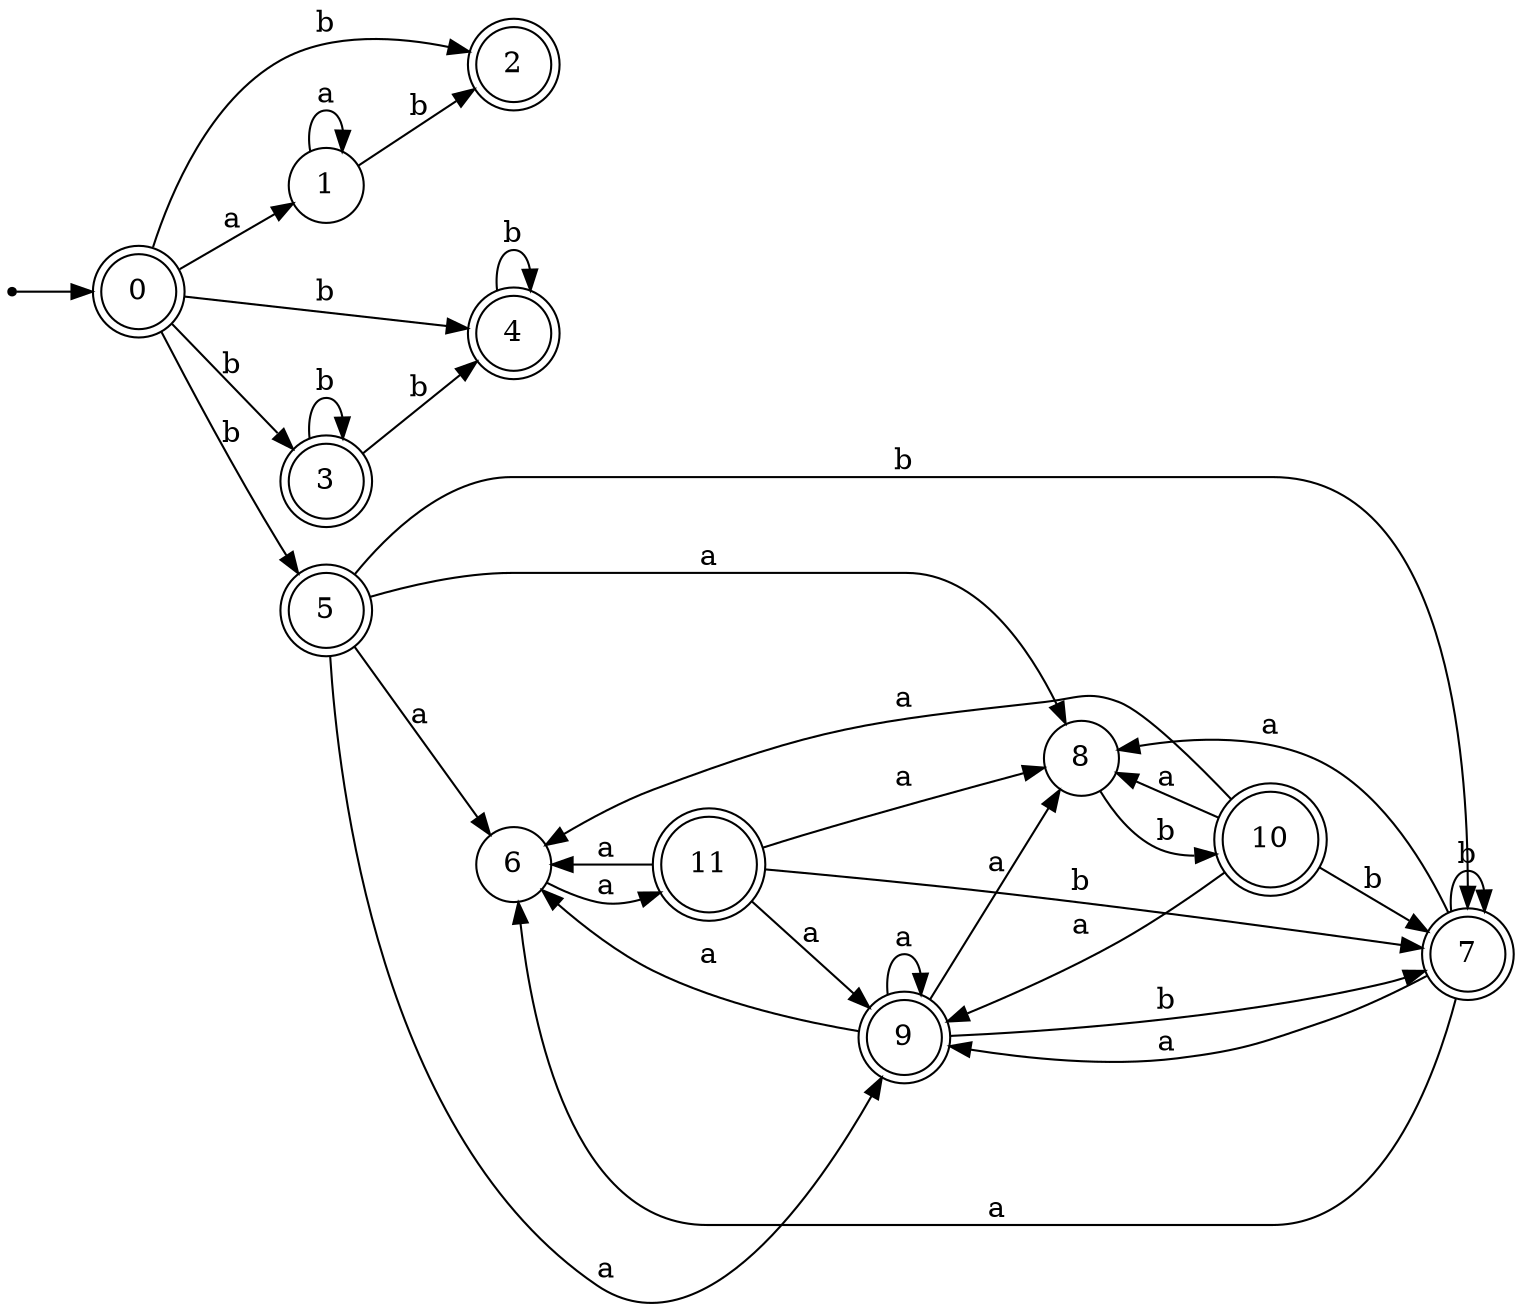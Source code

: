 digraph finite_state_machine {
rankdir=LR;
size="20,20";
node [shape = point]; "dummy0"
node [shape = doublecircle]; "0";"dummy0" -> "0";
node [shape = circle]; "1";
node [shape = doublecircle]; "2";node [shape = doublecircle]; "3";node [shape = doublecircle]; "4";node [shape = doublecircle]; "5";node [shape = circle]; "6";
node [shape = doublecircle]; "7";node [shape = circle]; "8";
node [shape = doublecircle]; "9";node [shape = doublecircle]; "10";node [shape = doublecircle]; "11";"0" -> "1" [label = "a"];
 "0" -> "2" [label = "b"];
 "0" -> "3" [label = "b"];
 "0" -> "4" [label = "b"];
 "0" -> "5" [label = "b"];
 "5" -> "8" [label = "a"];
 "5" -> "9" [label = "a"];
 "5" -> "6" [label = "a"];
 "5" -> "7" [label = "b"];
 "9" -> "8" [label = "a"];
 "9" -> "9" [label = "a"];
 "9" -> "6" [label = "a"];
 "9" -> "7" [label = "b"];
 "8" -> "10" [label = "b"];
 "10" -> "8" [label = "a"];
 "10" -> "9" [label = "a"];
 "10" -> "6" [label = "a"];
 "10" -> "7" [label = "b"];
 "7" -> "7" [label = "b"];
 "7" -> "8" [label = "a"];
 "7" -> "9" [label = "a"];
 "7" -> "6" [label = "a"];
 "6" -> "11" [label = "a"];
 "11" -> "8" [label = "a"];
 "11" -> "9" [label = "a"];
 "11" -> "6" [label = "a"];
 "11" -> "7" [label = "b"];
 "4" -> "4" [label = "b"];
 "3" -> "3" [label = "b"];
 "3" -> "4" [label = "b"];
 "1" -> "1" [label = "a"];
 "1" -> "2" [label = "b"];
 }
